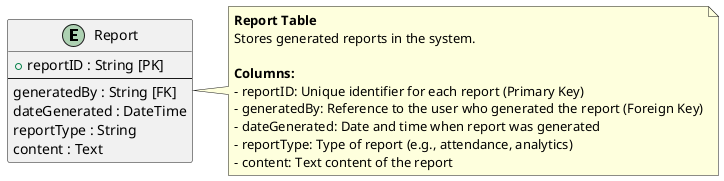 @startuml
' Report Table Structure

skinparam entity {
  BackgroundColor #f06292
  BorderColor black
  FontColor black
}

entity "Report" as Report {
  + reportID : String [PK]
  --
  generatedBy : String [FK]
  dateGenerated : DateTime
  reportType : String
  content : Text
}

note right of Report
  **Report Table**
  Stores generated reports in the system.
  
  **Columns:**
  - reportID: Unique identifier for each report (Primary Key)
  - generatedBy: Reference to the user who generated the report (Foreign Key)
  - dateGenerated: Date and time when report was generated
  - reportType: Type of report (e.g., attendance, analytics)
  - content: Text content of the report
end note

@enduml
